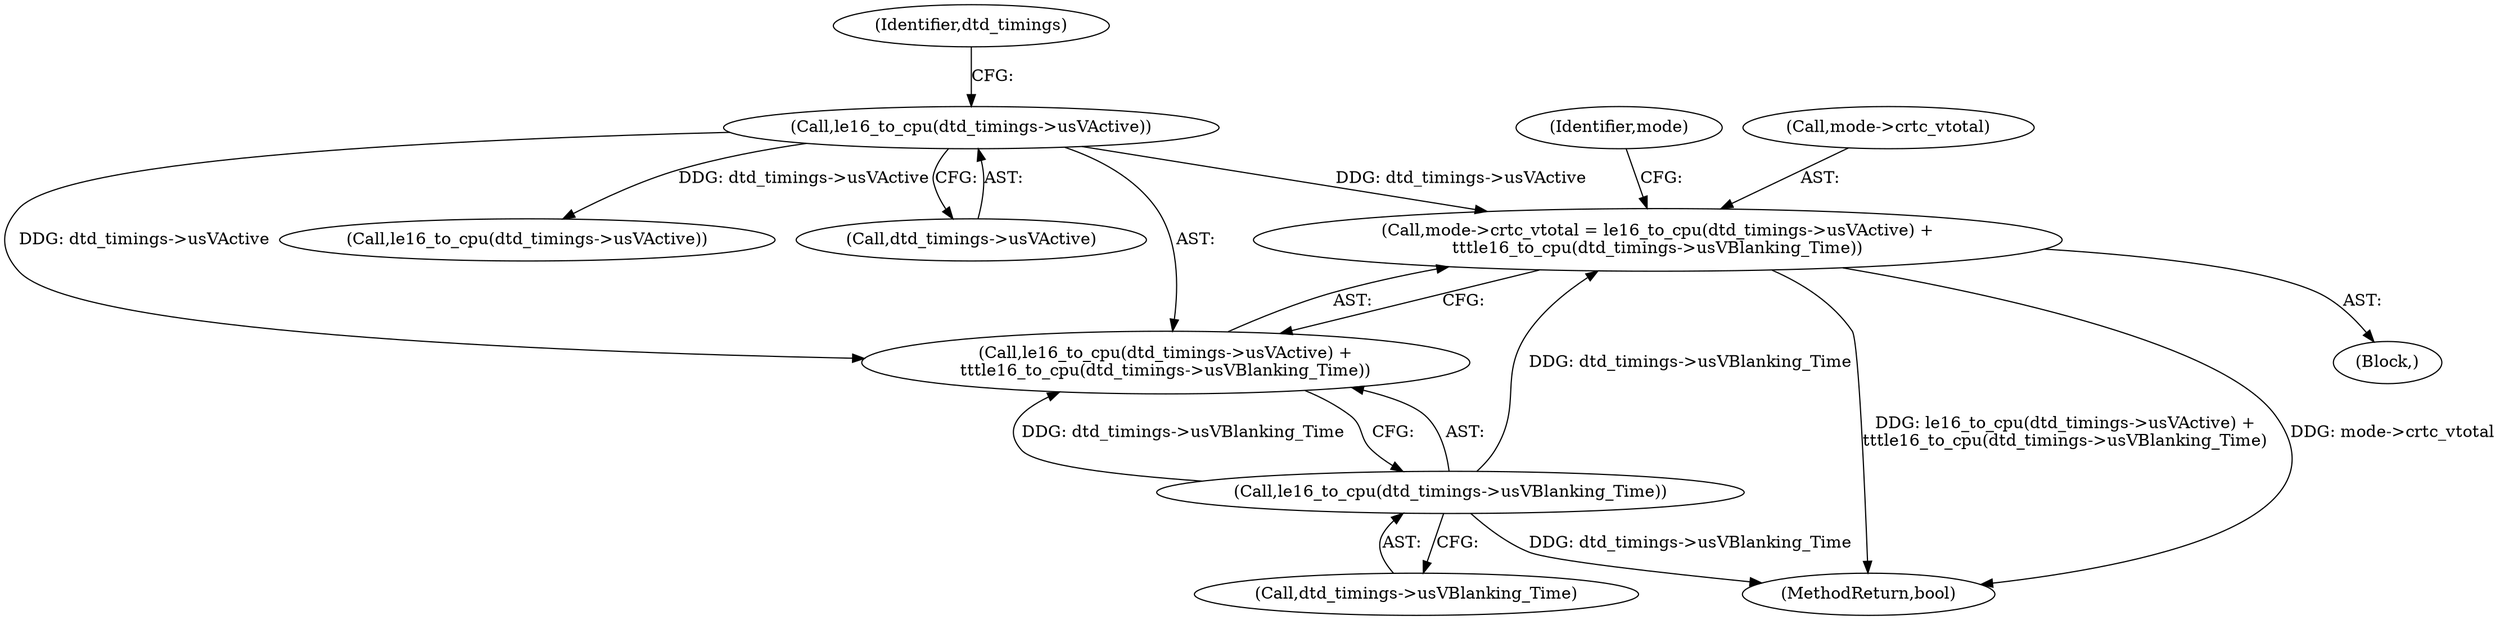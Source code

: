 digraph "0_linux_0031c41be5c529f8329e327b63cde92ba1284842@pointer" {
"1000441" [label="(Call,mode->crtc_vtotal = le16_to_cpu(dtd_timings->usVActive) +\n\t\t\tle16_to_cpu(dtd_timings->usVBlanking_Time))"];
"1000446" [label="(Call,le16_to_cpu(dtd_timings->usVActive))"];
"1000450" [label="(Call,le16_to_cpu(dtd_timings->usVBlanking_Time))"];
"1000442" [label="(Call,mode->crtc_vtotal)"];
"1000445" [label="(Call,le16_to_cpu(dtd_timings->usVActive) +\n\t\t\tle16_to_cpu(dtd_timings->usVBlanking_Time))"];
"1000458" [label="(Call,le16_to_cpu(dtd_timings->usVActive))"];
"1000456" [label="(Identifier,mode)"];
"1000441" [label="(Call,mode->crtc_vtotal = le16_to_cpu(dtd_timings->usVActive) +\n\t\t\tle16_to_cpu(dtd_timings->usVBlanking_Time))"];
"1000144" [label="(Block,)"];
"1000447" [label="(Call,dtd_timings->usVActive)"];
"1000450" [label="(Call,le16_to_cpu(dtd_timings->usVBlanking_Time))"];
"1000558" [label="(MethodReturn,bool)"];
"1000451" [label="(Call,dtd_timings->usVBlanking_Time)"];
"1000446" [label="(Call,le16_to_cpu(dtd_timings->usVActive))"];
"1000452" [label="(Identifier,dtd_timings)"];
"1000441" -> "1000144"  [label="AST: "];
"1000441" -> "1000445"  [label="CFG: "];
"1000442" -> "1000441"  [label="AST: "];
"1000445" -> "1000441"  [label="AST: "];
"1000456" -> "1000441"  [label="CFG: "];
"1000441" -> "1000558"  [label="DDG: mode->crtc_vtotal"];
"1000441" -> "1000558"  [label="DDG: le16_to_cpu(dtd_timings->usVActive) +\n\t\t\tle16_to_cpu(dtd_timings->usVBlanking_Time)"];
"1000446" -> "1000441"  [label="DDG: dtd_timings->usVActive"];
"1000450" -> "1000441"  [label="DDG: dtd_timings->usVBlanking_Time"];
"1000446" -> "1000445"  [label="AST: "];
"1000446" -> "1000447"  [label="CFG: "];
"1000447" -> "1000446"  [label="AST: "];
"1000452" -> "1000446"  [label="CFG: "];
"1000446" -> "1000445"  [label="DDG: dtd_timings->usVActive"];
"1000446" -> "1000458"  [label="DDG: dtd_timings->usVActive"];
"1000450" -> "1000445"  [label="AST: "];
"1000450" -> "1000451"  [label="CFG: "];
"1000451" -> "1000450"  [label="AST: "];
"1000445" -> "1000450"  [label="CFG: "];
"1000450" -> "1000558"  [label="DDG: dtd_timings->usVBlanking_Time"];
"1000450" -> "1000445"  [label="DDG: dtd_timings->usVBlanking_Time"];
}
